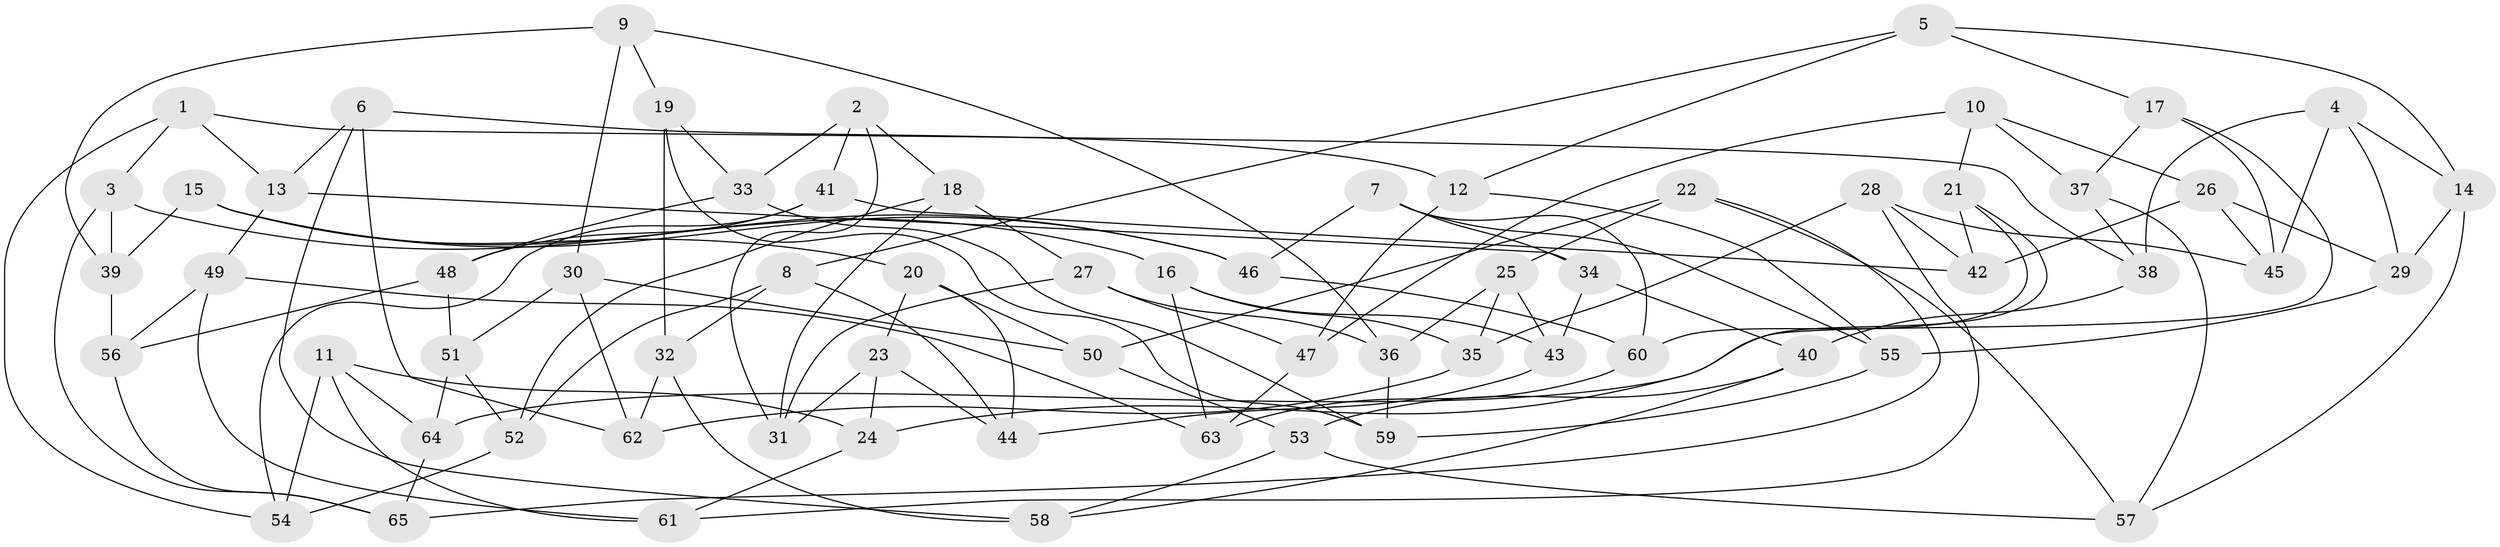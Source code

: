 // Generated by graph-tools (version 1.1) at 2025/38/03/09/25 02:38:14]
// undirected, 65 vertices, 130 edges
graph export_dot {
graph [start="1"]
  node [color=gray90,style=filled];
  1;
  2;
  3;
  4;
  5;
  6;
  7;
  8;
  9;
  10;
  11;
  12;
  13;
  14;
  15;
  16;
  17;
  18;
  19;
  20;
  21;
  22;
  23;
  24;
  25;
  26;
  27;
  28;
  29;
  30;
  31;
  32;
  33;
  34;
  35;
  36;
  37;
  38;
  39;
  40;
  41;
  42;
  43;
  44;
  45;
  46;
  47;
  48;
  49;
  50;
  51;
  52;
  53;
  54;
  55;
  56;
  57;
  58;
  59;
  60;
  61;
  62;
  63;
  64;
  65;
  1 -- 13;
  1 -- 3;
  1 -- 38;
  1 -- 54;
  2 -- 33;
  2 -- 18;
  2 -- 31;
  2 -- 41;
  3 -- 46;
  3 -- 65;
  3 -- 39;
  4 -- 29;
  4 -- 45;
  4 -- 14;
  4 -- 38;
  5 -- 14;
  5 -- 12;
  5 -- 17;
  5 -- 8;
  6 -- 62;
  6 -- 12;
  6 -- 13;
  6 -- 58;
  7 -- 34;
  7 -- 46;
  7 -- 55;
  7 -- 60;
  8 -- 32;
  8 -- 44;
  8 -- 52;
  9 -- 19;
  9 -- 36;
  9 -- 39;
  9 -- 30;
  10 -- 47;
  10 -- 26;
  10 -- 21;
  10 -- 37;
  11 -- 64;
  11 -- 61;
  11 -- 54;
  11 -- 24;
  12 -- 55;
  12 -- 47;
  13 -- 49;
  13 -- 34;
  14 -- 29;
  14 -- 57;
  15 -- 39;
  15 -- 20;
  15 -- 16;
  15 -- 46;
  16 -- 43;
  16 -- 35;
  16 -- 63;
  17 -- 37;
  17 -- 64;
  17 -- 45;
  18 -- 31;
  18 -- 52;
  18 -- 27;
  19 -- 59;
  19 -- 32;
  19 -- 33;
  20 -- 23;
  20 -- 44;
  20 -- 50;
  21 -- 42;
  21 -- 24;
  21 -- 60;
  22 -- 65;
  22 -- 57;
  22 -- 25;
  22 -- 50;
  23 -- 44;
  23 -- 24;
  23 -- 31;
  24 -- 61;
  25 -- 36;
  25 -- 43;
  25 -- 35;
  26 -- 29;
  26 -- 45;
  26 -- 42;
  27 -- 47;
  27 -- 31;
  27 -- 36;
  28 -- 61;
  28 -- 45;
  28 -- 42;
  28 -- 35;
  29 -- 55;
  30 -- 51;
  30 -- 62;
  30 -- 50;
  32 -- 58;
  32 -- 62;
  33 -- 59;
  33 -- 48;
  34 -- 43;
  34 -- 40;
  35 -- 62;
  36 -- 59;
  37 -- 57;
  37 -- 38;
  38 -- 40;
  39 -- 56;
  40 -- 53;
  40 -- 58;
  41 -- 48;
  41 -- 54;
  41 -- 42;
  43 -- 44;
  46 -- 60;
  47 -- 63;
  48 -- 51;
  48 -- 56;
  49 -- 63;
  49 -- 61;
  49 -- 56;
  50 -- 53;
  51 -- 52;
  51 -- 64;
  52 -- 54;
  53 -- 57;
  53 -- 58;
  55 -- 59;
  56 -- 65;
  60 -- 63;
  64 -- 65;
}
